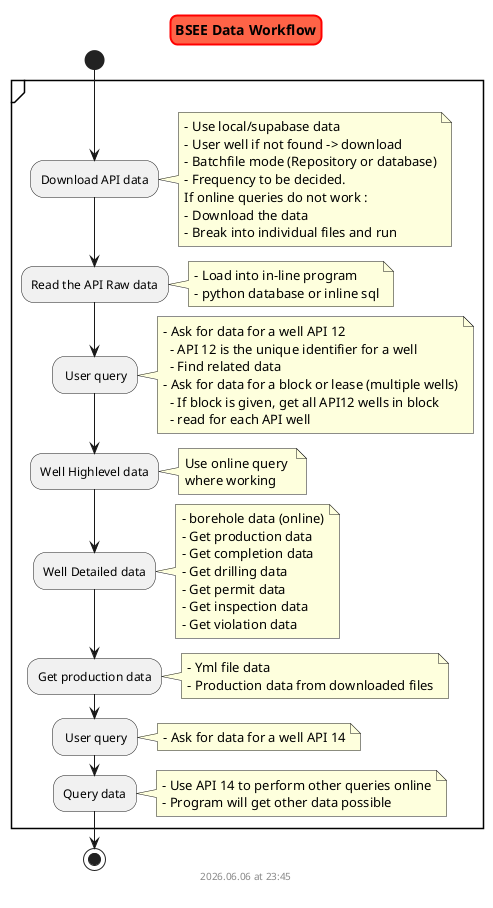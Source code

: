 @startuml bsee_data_workflow
skinparam titleBorderRoundCorner 15
skinparam titleBorderThickness 2
skinparam titleBorderColor red
skinparam titleBackgroundColor Tomato

title BSEE Data Workflow

start

    partition {


        :Download API data;
            note right
                - Use local/supabase data
                - User well if not found -> download
                - Batchfile mode (Repository or database)
                - Frequency to be decided.
                If online queries do not work :
                - Download the data
                - Break into individual files and run
            end note

        :Read the API Raw data;
            note right
                - Load into in-line program
                - python database or inline sql
            end note

        : User query;
            note right
                - Ask for data for a well API 12
                  - API 12 is the unique identifier for a well
                  - Find related data
                - Ask for data for a block or lease (multiple wells)
                  - If block is given, get all API12 wells in block
                  - read for each API well 
            end note

        :Well Highlevel data;
            note right
                Use online query 
                where working
            end note

        :Well Detailed data;
            note right
                - borehole data (online)
                - Get production data
                - Get completion data
                - Get drilling data
                - Get permit data
                - Get inspection data
                - Get violation data
            end note


        :Get production data;
            note right
                - Yml file data
                - Production data from downloaded files
            end note

        : User query;
            note right
                - Ask for data for a well API 14
            end note
        :Query data;
            note right
                - Use API 14 to perform other queries online
                - Program will get other data possible
            end note

    }

stop

footer
%date("yyyy.MM.dd' at 'HH:mm")
%filename()
end footer

@enduml